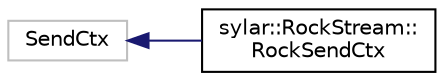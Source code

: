 digraph "类继承关系图"
{
 // LATEX_PDF_SIZE
  edge [fontname="Helvetica",fontsize="10",labelfontname="Helvetica",labelfontsize="10"];
  node [fontname="Helvetica",fontsize="10",shape=record];
  rankdir="LR";
  Node49 [label="SendCtx",height=0.2,width=0.4,color="grey75", fillcolor="white", style="filled",tooltip=" "];
  Node49 -> Node0 [dir="back",color="midnightblue",fontsize="10",style="solid",fontname="Helvetica"];
  Node0 [label="sylar::RockStream::\lRockSendCtx",height=0.2,width=0.4,color="black", fillcolor="white", style="filled",URL="$structsylar_1_1RockStream_1_1RockSendCtx.html",tooltip=" "];
}
